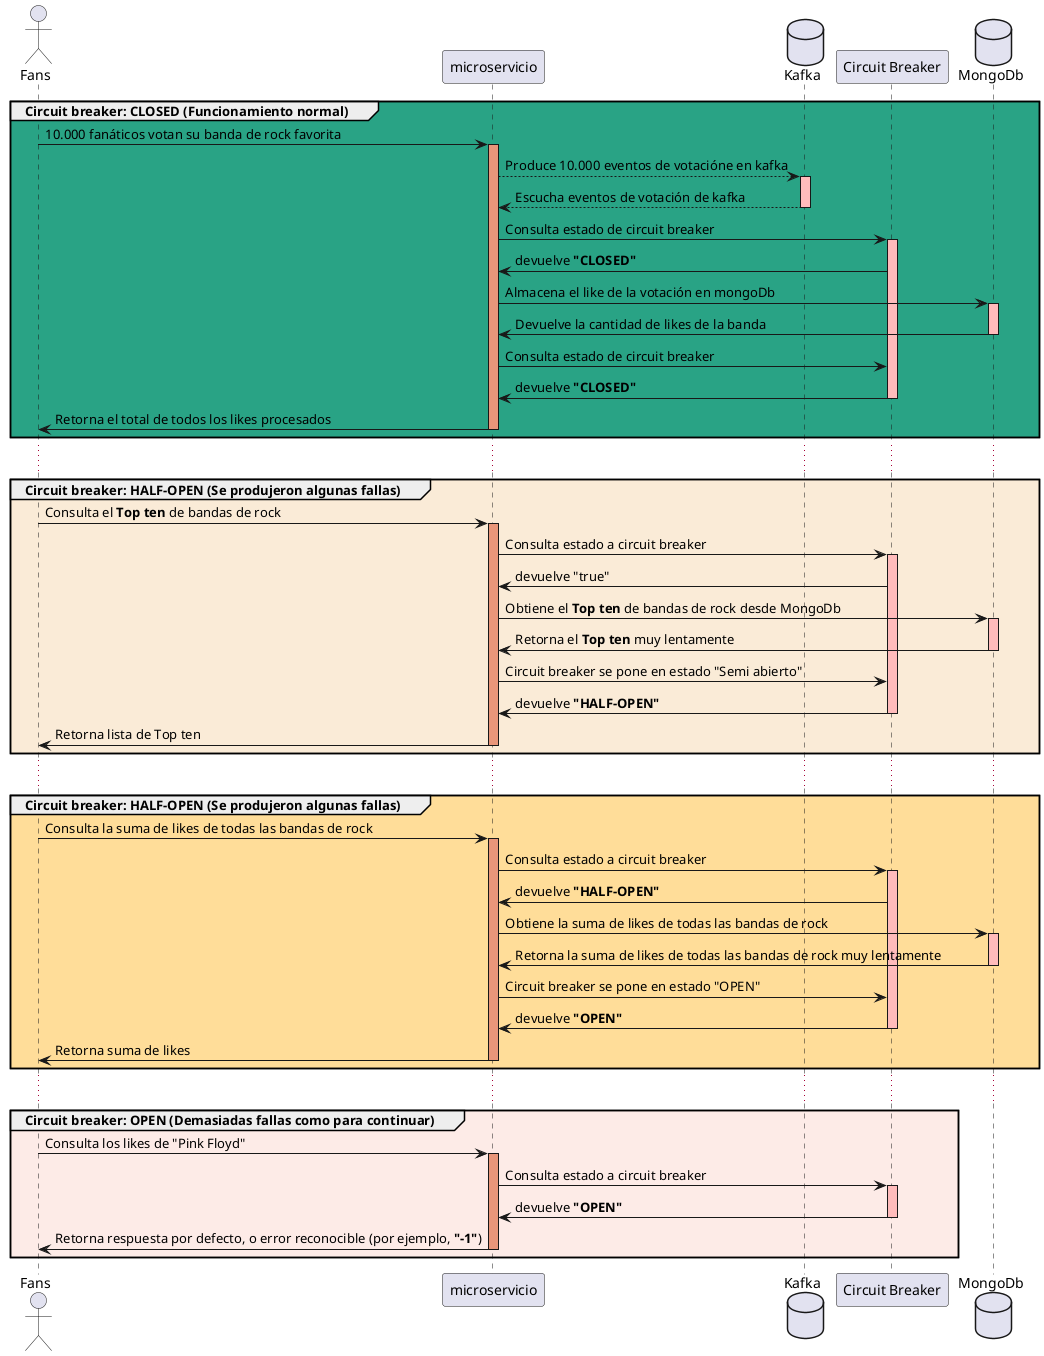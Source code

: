 @startuml

!define colorMicroservicio DarkSalmon
!define colorKafka FFBBBB
!define colorCircuitBreaker FFBBBB
!define colorMongoDb FFBBBB

!define colorClosed 29a385
!define colorHalfOpen AntiqueWhite
!define colorHalfOpenFail ffdd99
!define colorOpen fdebe7

Actor "Fans"
Participant microservicio
Database Kafka
Participant "Circuit Breaker"
Database MongoDb

group #colorClosed Circuit breaker: CLOSED (Funcionamiento normal)
    "Fans" -> microservicio: 10.000 fanáticos votan su banda de rock favorita
    activate microservicio #colorMicroservicio
    microservicio --> Kafka: Produce 10.000 eventos de votacióne en kafka
    activate Kafka #colorKafka
    microservicio <-- Kafka: Escucha eventos de votación de kafka
    deactivate Kafka
    microservicio -> "Circuit Breaker": Consulta estado de circuit breaker
    activate "Circuit Breaker" #colorCircuitBreaker
    microservicio <- "Circuit Breaker": devuelve **"CLOSED"**
    microservicio -> MongoDb: Almacena el like de la votación en mongoDb
    activate MongoDb #colorMongoDb
    microservicio <- MongoDb: Devuelve la cantidad de likes de la banda
    deactivate MongoDb
    microservicio -> "Circuit Breaker": Consulta estado de circuit breaker
    microservicio <- "Circuit Breaker": devuelve **"CLOSED"**
    deactivate "Circuit Breaker"
    "Fans" <- microservicio: Retorna el total de todos los likes procesados
    deactivate microservicio
end
...
group #colorHalfOpen Circuit breaker: HALF-OPEN (Se produjeron algunas fallas)
    "Fans" -> microservicio: Consulta el **Top ten** de bandas de rock
    activate microservicio #colorMicroservicio
    microservicio -> "Circuit Breaker": Consulta estado a circuit breaker
    activate "Circuit Breaker" #colorCircuitBreaker
    microservicio <- "Circuit Breaker": devuelve "true"
    microservicio -> MongoDb: Obtiene el **Top ten** de bandas de rock desde MongoDb
    activate MongoDb #colorMongoDb
    microservicio <- MongoDb: Retorna el **Top ten** muy lentamente
    deactivate MongoDb
    microservicio -> "Circuit Breaker": Circuit breaker se pone en estado "Semi abierto"
    microservicio <- "Circuit Breaker": devuelve **"HALF-OPEN"**
    deactivate "Circuit Breaker"
    "Fans" <- microservicio: Retorna lista de Top ten
    deactivate microservicio
end
...
group #colorHalfOpenFail Circuit breaker: HALF-OPEN (Se produjeron algunas fallas)
    "Fans" -> microservicio: Consulta la suma de likes de todas las bandas de rock
    activate microservicio #colorMicroservicio
    microservicio -> "Circuit Breaker": Consulta estado a circuit breaker
    activate "Circuit Breaker" #colorCircuitBreaker
    microservicio <- "Circuit Breaker": devuelve **"HALF-OPEN"**
    microservicio -> MongoDb: Obtiene la suma de likes de todas las bandas de rock
    activate MongoDb #colorMongoDb
    microservicio <- MongoDb: Retorna la suma de likes de todas las bandas de rock muy lentamente
    deactivate MongoDb
    microservicio -> "Circuit Breaker": Circuit breaker se pone en estado "OPEN"
    microservicio <- "Circuit Breaker": devuelve **"OPEN"**
    deactivate "Circuit Breaker"
    "Fans" <- microservicio: Retorna suma de likes
    deactivate microservicio
end
...
group #colorOpen Circuit breaker: OPEN (Demasiadas fallas como para continuar)
    "Fans" -> microservicio: Consulta los likes de "Pink Floyd"
    activate microservicio #colorMicroservicio
    microservicio -> "Circuit Breaker": Consulta estado a circuit breaker
    activate "Circuit Breaker" #colorCircuitBreaker
    microservicio <- "Circuit Breaker": devuelve **"OPEN"**
    deactivate "Circuit Breaker"
    "Fans" <- microservicio: Retorna respuesta por defecto, o error reconocible (por ejemplo, **"-1"**)
    deactivate microservicio
end
@enduml